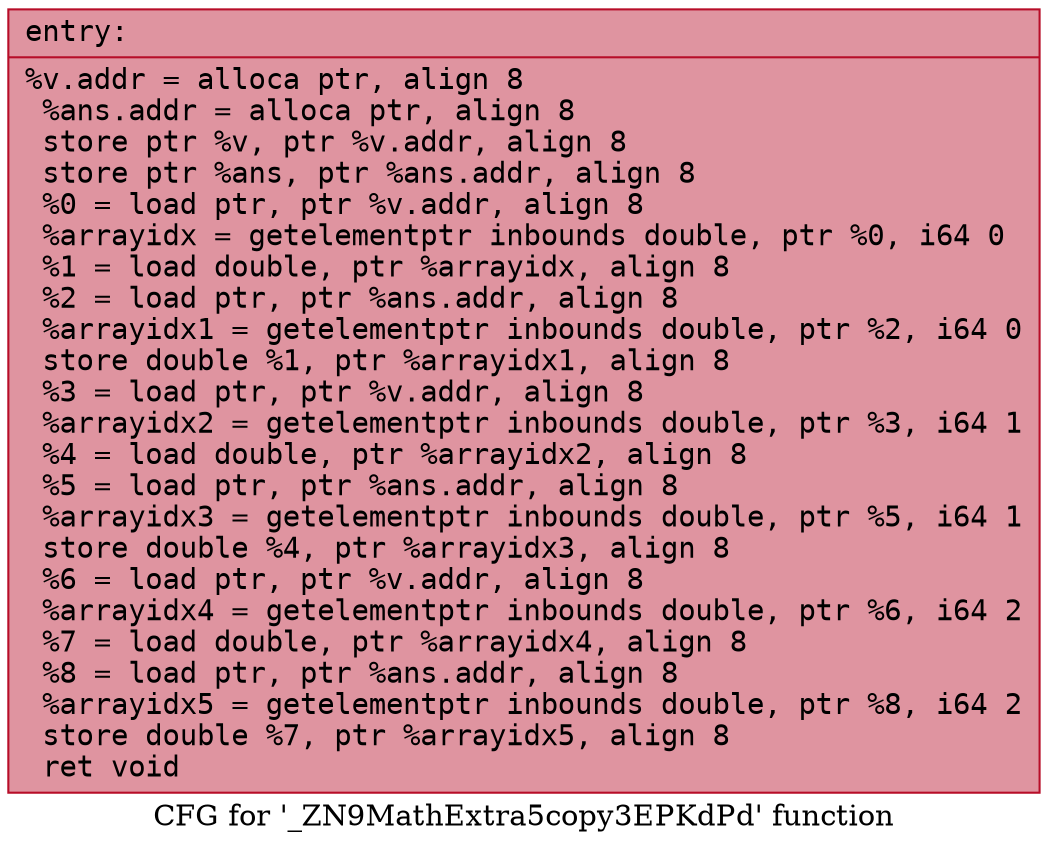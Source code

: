 digraph "CFG for '_ZN9MathExtra5copy3EPKdPd' function" {
	label="CFG for '_ZN9MathExtra5copy3EPKdPd' function";

	Node0x55e6d4fe3650 [shape=record,color="#b70d28ff", style=filled, fillcolor="#b70d2870" fontname="Courier",label="{entry:\l|  %v.addr = alloca ptr, align 8\l  %ans.addr = alloca ptr, align 8\l  store ptr %v, ptr %v.addr, align 8\l  store ptr %ans, ptr %ans.addr, align 8\l  %0 = load ptr, ptr %v.addr, align 8\l  %arrayidx = getelementptr inbounds double, ptr %0, i64 0\l  %1 = load double, ptr %arrayidx, align 8\l  %2 = load ptr, ptr %ans.addr, align 8\l  %arrayidx1 = getelementptr inbounds double, ptr %2, i64 0\l  store double %1, ptr %arrayidx1, align 8\l  %3 = load ptr, ptr %v.addr, align 8\l  %arrayidx2 = getelementptr inbounds double, ptr %3, i64 1\l  %4 = load double, ptr %arrayidx2, align 8\l  %5 = load ptr, ptr %ans.addr, align 8\l  %arrayidx3 = getelementptr inbounds double, ptr %5, i64 1\l  store double %4, ptr %arrayidx3, align 8\l  %6 = load ptr, ptr %v.addr, align 8\l  %arrayidx4 = getelementptr inbounds double, ptr %6, i64 2\l  %7 = load double, ptr %arrayidx4, align 8\l  %8 = load ptr, ptr %ans.addr, align 8\l  %arrayidx5 = getelementptr inbounds double, ptr %8, i64 2\l  store double %7, ptr %arrayidx5, align 8\l  ret void\l}"];
}
